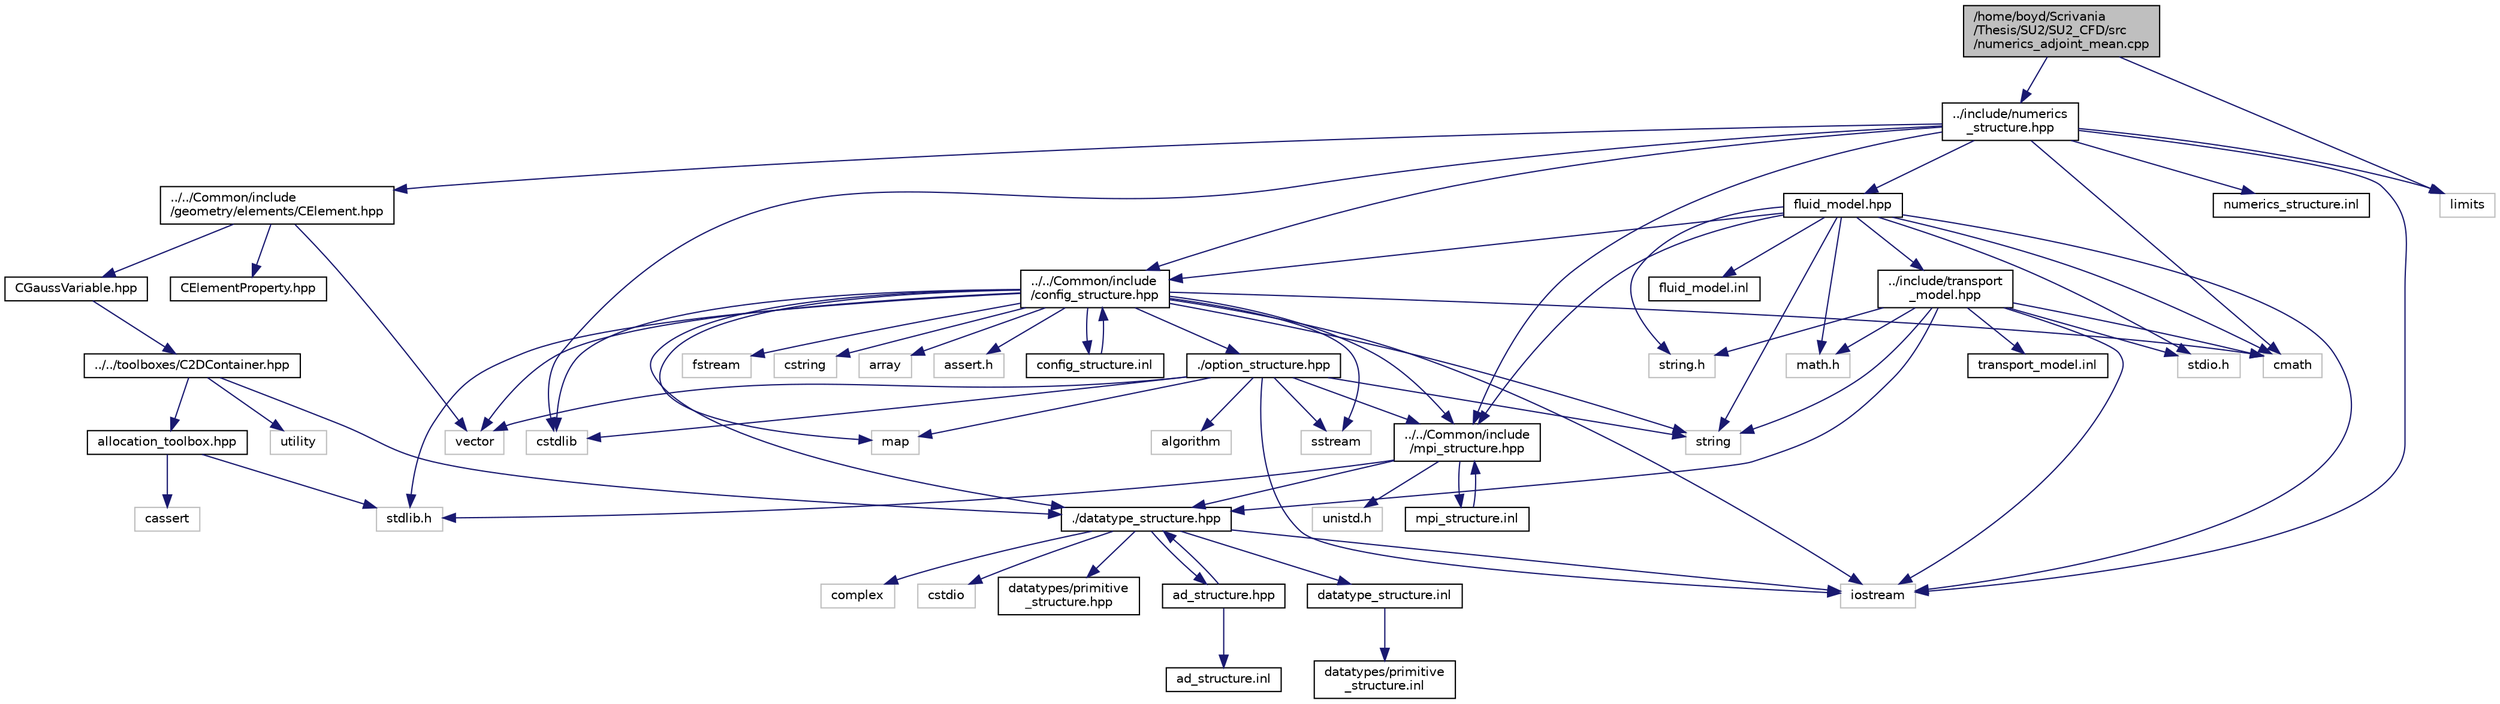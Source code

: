 digraph "/home/boyd/Scrivania/Thesis/SU2/SU2_CFD/src/numerics_adjoint_mean.cpp"
{
  edge [fontname="Helvetica",fontsize="10",labelfontname="Helvetica",labelfontsize="10"];
  node [fontname="Helvetica",fontsize="10",shape=record];
  Node0 [label="/home/boyd/Scrivania\l/Thesis/SU2/SU2_CFD/src\l/numerics_adjoint_mean.cpp",height=0.2,width=0.4,color="black", fillcolor="grey75", style="filled", fontcolor="black"];
  Node0 -> Node1 [color="midnightblue",fontsize="10",style="solid",fontname="Helvetica"];
  Node1 [label="../include/numerics\l_structure.hpp",height=0.2,width=0.4,color="black", fillcolor="white", style="filled",URL="$numerics__structure_8hpp.html",tooltip="Headers of the main subroutines for the dumerical definition of the problem. The subroutines and func..."];
  Node1 -> Node2 [color="midnightblue",fontsize="10",style="solid",fontname="Helvetica"];
  Node2 [label="../../Common/include\l/mpi_structure.hpp",height=0.2,width=0.4,color="black", fillcolor="white", style="filled",URL="$mpi__structure_8hpp.html",tooltip="Headers of the mpi interface for generalized datatypes. The subroutines and functions are in the mpi_..."];
  Node2 -> Node3 [color="midnightblue",fontsize="10",style="solid",fontname="Helvetica"];
  Node3 [label="./datatype_structure.hpp",height=0.2,width=0.4,color="black", fillcolor="white", style="filled",URL="$datatype__structure_8hpp.html",tooltip="Headers for generalized datatypes. The subroutines and functions are in the datatype_structure.cpp file. "];
  Node3 -> Node4 [color="midnightblue",fontsize="10",style="solid",fontname="Helvetica"];
  Node4 [label="iostream",height=0.2,width=0.4,color="grey75", fillcolor="white", style="filled"];
  Node3 -> Node5 [color="midnightblue",fontsize="10",style="solid",fontname="Helvetica"];
  Node5 [label="complex",height=0.2,width=0.4,color="grey75", fillcolor="white", style="filled"];
  Node3 -> Node6 [color="midnightblue",fontsize="10",style="solid",fontname="Helvetica"];
  Node6 [label="cstdio",height=0.2,width=0.4,color="grey75", fillcolor="white", style="filled"];
  Node3 -> Node7 [color="midnightblue",fontsize="10",style="solid",fontname="Helvetica"];
  Node7 [label="datatypes/primitive\l_structure.hpp",height=0.2,width=0.4,color="black", fillcolor="white", style="filled",URL="$primitive__structure_8hpp.html",tooltip="Header for the primitive datatype. "];
  Node3 -> Node8 [color="midnightblue",fontsize="10",style="solid",fontname="Helvetica"];
  Node8 [label="ad_structure.hpp",height=0.2,width=0.4,color="black", fillcolor="white", style="filled",URL="$ad__structure_8hpp.html",tooltip="Main routines for the algorithmic differentiation (AD) structure. "];
  Node8 -> Node3 [color="midnightblue",fontsize="10",style="solid",fontname="Helvetica"];
  Node8 -> Node9 [color="midnightblue",fontsize="10",style="solid",fontname="Helvetica"];
  Node9 [label="ad_structure.inl",height=0.2,width=0.4,color="black", fillcolor="white", style="filled",URL="$ad__structure_8inl.html",tooltip="Main routines for the algorithmic differentiation (AD) structure. "];
  Node3 -> Node10 [color="midnightblue",fontsize="10",style="solid",fontname="Helvetica"];
  Node10 [label="datatype_structure.inl",height=0.2,width=0.4,color="black", fillcolor="white", style="filled",URL="$datatype__structure_8inl.html",tooltip="In-Line subroutines of the datatype_structure.hpp file. "];
  Node10 -> Node11 [color="midnightblue",fontsize="10",style="solid",fontname="Helvetica"];
  Node11 [label="datatypes/primitive\l_structure.inl",height=0.2,width=0.4,color="black", fillcolor="white", style="filled",URL="$primitive__structure_8inl.html",tooltip="Inline subroutines for datatype_structure.hpp<i>. "];
  Node2 -> Node12 [color="midnightblue",fontsize="10",style="solid",fontname="Helvetica"];
  Node12 [label="stdlib.h",height=0.2,width=0.4,color="grey75", fillcolor="white", style="filled"];
  Node2 -> Node13 [color="midnightblue",fontsize="10",style="solid",fontname="Helvetica"];
  Node13 [label="unistd.h",height=0.2,width=0.4,color="grey75", fillcolor="white", style="filled"];
  Node2 -> Node14 [color="midnightblue",fontsize="10",style="solid",fontname="Helvetica"];
  Node14 [label="mpi_structure.inl",height=0.2,width=0.4,color="black", fillcolor="white", style="filled",URL="$mpi__structure_8inl.html"];
  Node14 -> Node2 [color="midnightblue",fontsize="10",style="solid",fontname="Helvetica"];
  Node1 -> Node15 [color="midnightblue",fontsize="10",style="solid",fontname="Helvetica"];
  Node15 [label="cmath",height=0.2,width=0.4,color="grey75", fillcolor="white", style="filled"];
  Node1 -> Node4 [color="midnightblue",fontsize="10",style="solid",fontname="Helvetica"];
  Node1 -> Node16 [color="midnightblue",fontsize="10",style="solid",fontname="Helvetica"];
  Node16 [label="limits",height=0.2,width=0.4,color="grey75", fillcolor="white", style="filled"];
  Node1 -> Node17 [color="midnightblue",fontsize="10",style="solid",fontname="Helvetica"];
  Node17 [label="cstdlib",height=0.2,width=0.4,color="grey75", fillcolor="white", style="filled"];
  Node1 -> Node18 [color="midnightblue",fontsize="10",style="solid",fontname="Helvetica"];
  Node18 [label="../../Common/include\l/config_structure.hpp",height=0.2,width=0.4,color="black", fillcolor="white", style="filled",URL="$config__structure_8hpp.html",tooltip="All the information about the definition of the physical problem. The subroutines and functions are i..."];
  Node18 -> Node2 [color="midnightblue",fontsize="10",style="solid",fontname="Helvetica"];
  Node18 -> Node4 [color="midnightblue",fontsize="10",style="solid",fontname="Helvetica"];
  Node18 -> Node17 [color="midnightblue",fontsize="10",style="solid",fontname="Helvetica"];
  Node18 -> Node19 [color="midnightblue",fontsize="10",style="solid",fontname="Helvetica"];
  Node19 [label="fstream",height=0.2,width=0.4,color="grey75", fillcolor="white", style="filled"];
  Node18 -> Node20 [color="midnightblue",fontsize="10",style="solid",fontname="Helvetica"];
  Node20 [label="sstream",height=0.2,width=0.4,color="grey75", fillcolor="white", style="filled"];
  Node18 -> Node21 [color="midnightblue",fontsize="10",style="solid",fontname="Helvetica"];
  Node21 [label="string",height=0.2,width=0.4,color="grey75", fillcolor="white", style="filled"];
  Node18 -> Node22 [color="midnightblue",fontsize="10",style="solid",fontname="Helvetica"];
  Node22 [label="cstring",height=0.2,width=0.4,color="grey75", fillcolor="white", style="filled"];
  Node18 -> Node23 [color="midnightblue",fontsize="10",style="solid",fontname="Helvetica"];
  Node23 [label="vector",height=0.2,width=0.4,color="grey75", fillcolor="white", style="filled"];
  Node18 -> Node24 [color="midnightblue",fontsize="10",style="solid",fontname="Helvetica"];
  Node24 [label="array",height=0.2,width=0.4,color="grey75", fillcolor="white", style="filled"];
  Node18 -> Node12 [color="midnightblue",fontsize="10",style="solid",fontname="Helvetica"];
  Node18 -> Node15 [color="midnightblue",fontsize="10",style="solid",fontname="Helvetica"];
  Node18 -> Node25 [color="midnightblue",fontsize="10",style="solid",fontname="Helvetica"];
  Node25 [label="map",height=0.2,width=0.4,color="grey75", fillcolor="white", style="filled"];
  Node18 -> Node26 [color="midnightblue",fontsize="10",style="solid",fontname="Helvetica"];
  Node26 [label="assert.h",height=0.2,width=0.4,color="grey75", fillcolor="white", style="filled"];
  Node18 -> Node27 [color="midnightblue",fontsize="10",style="solid",fontname="Helvetica"];
  Node27 [label="./option_structure.hpp",height=0.2,width=0.4,color="black", fillcolor="white", style="filled",URL="$option__structure_8hpp.html",tooltip="Defines classes for referencing options for easy input in CConfig. "];
  Node27 -> Node2 [color="midnightblue",fontsize="10",style="solid",fontname="Helvetica"];
  Node27 -> Node4 [color="midnightblue",fontsize="10",style="solid",fontname="Helvetica"];
  Node27 -> Node20 [color="midnightblue",fontsize="10",style="solid",fontname="Helvetica"];
  Node27 -> Node21 [color="midnightblue",fontsize="10",style="solid",fontname="Helvetica"];
  Node27 -> Node23 [color="midnightblue",fontsize="10",style="solid",fontname="Helvetica"];
  Node27 -> Node25 [color="midnightblue",fontsize="10",style="solid",fontname="Helvetica"];
  Node27 -> Node17 [color="midnightblue",fontsize="10",style="solid",fontname="Helvetica"];
  Node27 -> Node28 [color="midnightblue",fontsize="10",style="solid",fontname="Helvetica"];
  Node28 [label="algorithm",height=0.2,width=0.4,color="grey75", fillcolor="white", style="filled"];
  Node18 -> Node3 [color="midnightblue",fontsize="10",style="solid",fontname="Helvetica"];
  Node18 -> Node29 [color="midnightblue",fontsize="10",style="solid",fontname="Helvetica"];
  Node29 [label="config_structure.inl",height=0.2,width=0.4,color="black", fillcolor="white", style="filled",URL="$config__structure_8inl.html",tooltip="In-Line subroutines of the config_structure.hpp file. "];
  Node29 -> Node18 [color="midnightblue",fontsize="10",style="solid",fontname="Helvetica"];
  Node1 -> Node30 [color="midnightblue",fontsize="10",style="solid",fontname="Helvetica"];
  Node30 [label="../../Common/include\l/geometry/elements/CElement.hpp",height=0.2,width=0.4,color="black", fillcolor="white", style="filled",URL="$_c_element_8hpp.html",tooltip="Main header of the Finite Element structure declaring the abstract interface and the available finite..."];
  Node30 -> Node31 [color="midnightblue",fontsize="10",style="solid",fontname="Helvetica"];
  Node31 [label="CGaussVariable.hpp",height=0.2,width=0.4,color="black", fillcolor="white", style="filled",URL="$_c_gauss_variable_8hpp.html",tooltip="Light-weight class to store Gaussian point information. "];
  Node31 -> Node32 [color="midnightblue",fontsize="10",style="solid",fontname="Helvetica"];
  Node32 [label="../../toolboxes/C2DContainer.hpp",height=0.2,width=0.4,color="black", fillcolor="white", style="filled",URL="$_c2_d_container_8hpp.html",tooltip="A templated vector/matrix object. "];
  Node32 -> Node33 [color="midnightblue",fontsize="10",style="solid",fontname="Helvetica"];
  Node33 [label="allocation_toolbox.hpp",height=0.2,width=0.4,color="black", fillcolor="white", style="filled",URL="$allocation__toolbox_8hpp.html",tooltip="Helper function and classes for memory allocation. Focus on portability across platforms. "];
  Node33 -> Node12 [color="midnightblue",fontsize="10",style="solid",fontname="Helvetica"];
  Node33 -> Node34 [color="midnightblue",fontsize="10",style="solid",fontname="Helvetica"];
  Node34 [label="cassert",height=0.2,width=0.4,color="grey75", fillcolor="white", style="filled"];
  Node32 -> Node3 [color="midnightblue",fontsize="10",style="solid",fontname="Helvetica"];
  Node32 -> Node35 [color="midnightblue",fontsize="10",style="solid",fontname="Helvetica"];
  Node35 [label="utility",height=0.2,width=0.4,color="grey75", fillcolor="white", style="filled"];
  Node30 -> Node36 [color="midnightblue",fontsize="10",style="solid",fontname="Helvetica"];
  Node36 [label="CElementProperty.hpp",height=0.2,width=0.4,color="black", fillcolor="white", style="filled",URL="$_c_element_property_8hpp.html",tooltip="Light classes to define finite element properties. "];
  Node30 -> Node23 [color="midnightblue",fontsize="10",style="solid",fontname="Helvetica"];
  Node1 -> Node37 [color="midnightblue",fontsize="10",style="solid",fontname="Helvetica"];
  Node37 [label="fluid_model.hpp",height=0.2,width=0.4,color="black", fillcolor="white", style="filled",URL="$fluid__model_8hpp.html",tooltip="Headers of the main thermodynamic subroutines of the SU2 solvers. "];
  Node37 -> Node2 [color="midnightblue",fontsize="10",style="solid",fontname="Helvetica"];
  Node37 -> Node38 [color="midnightblue",fontsize="10",style="solid",fontname="Helvetica"];
  Node38 [label="stdio.h",height=0.2,width=0.4,color="grey75", fillcolor="white", style="filled"];
  Node37 -> Node39 [color="midnightblue",fontsize="10",style="solid",fontname="Helvetica"];
  Node39 [label="string.h",height=0.2,width=0.4,color="grey75", fillcolor="white", style="filled"];
  Node37 -> Node4 [color="midnightblue",fontsize="10",style="solid",fontname="Helvetica"];
  Node37 -> Node21 [color="midnightblue",fontsize="10",style="solid",fontname="Helvetica"];
  Node37 -> Node15 [color="midnightblue",fontsize="10",style="solid",fontname="Helvetica"];
  Node37 -> Node40 [color="midnightblue",fontsize="10",style="solid",fontname="Helvetica"];
  Node40 [label="math.h",height=0.2,width=0.4,color="grey75", fillcolor="white", style="filled"];
  Node37 -> Node41 [color="midnightblue",fontsize="10",style="solid",fontname="Helvetica"];
  Node41 [label="../include/transport\l_model.hpp",height=0.2,width=0.4,color="black", fillcolor="white", style="filled",URL="$transport__model_8hpp.html",tooltip="Headers of the main transport properties subroutines of the SU2 solvers. "];
  Node41 -> Node38 [color="midnightblue",fontsize="10",style="solid",fontname="Helvetica"];
  Node41 -> Node39 [color="midnightblue",fontsize="10",style="solid",fontname="Helvetica"];
  Node41 -> Node4 [color="midnightblue",fontsize="10",style="solid",fontname="Helvetica"];
  Node41 -> Node21 [color="midnightblue",fontsize="10",style="solid",fontname="Helvetica"];
  Node41 -> Node15 [color="midnightblue",fontsize="10",style="solid",fontname="Helvetica"];
  Node41 -> Node40 [color="midnightblue",fontsize="10",style="solid",fontname="Helvetica"];
  Node41 -> Node3 [color="midnightblue",fontsize="10",style="solid",fontname="Helvetica"];
  Node41 -> Node42 [color="midnightblue",fontsize="10",style="solid",fontname="Helvetica"];
  Node42 [label="transport_model.inl",height=0.2,width=0.4,color="black", fillcolor="white", style="filled",URL="$transport__model_8inl.html",tooltip="In-Line subroutines of the solver_structure.hpp file. "];
  Node37 -> Node18 [color="midnightblue",fontsize="10",style="solid",fontname="Helvetica"];
  Node37 -> Node43 [color="midnightblue",fontsize="10",style="solid",fontname="Helvetica"];
  Node43 [label="fluid_model.inl",height=0.2,width=0.4,color="black", fillcolor="white", style="filled",URL="$fluid__model_8inl.html",tooltip="In-Line subroutines of the solver_structure.hpp file. "];
  Node1 -> Node44 [color="midnightblue",fontsize="10",style="solid",fontname="Helvetica"];
  Node44 [label="numerics_structure.inl",height=0.2,width=0.4,color="black", fillcolor="white", style="filled",URL="$numerics__structure_8inl.html",tooltip="In-Line subroutines of the numerics_structure.hpp file. "];
  Node0 -> Node16 [color="midnightblue",fontsize="10",style="solid",fontname="Helvetica"];
}
